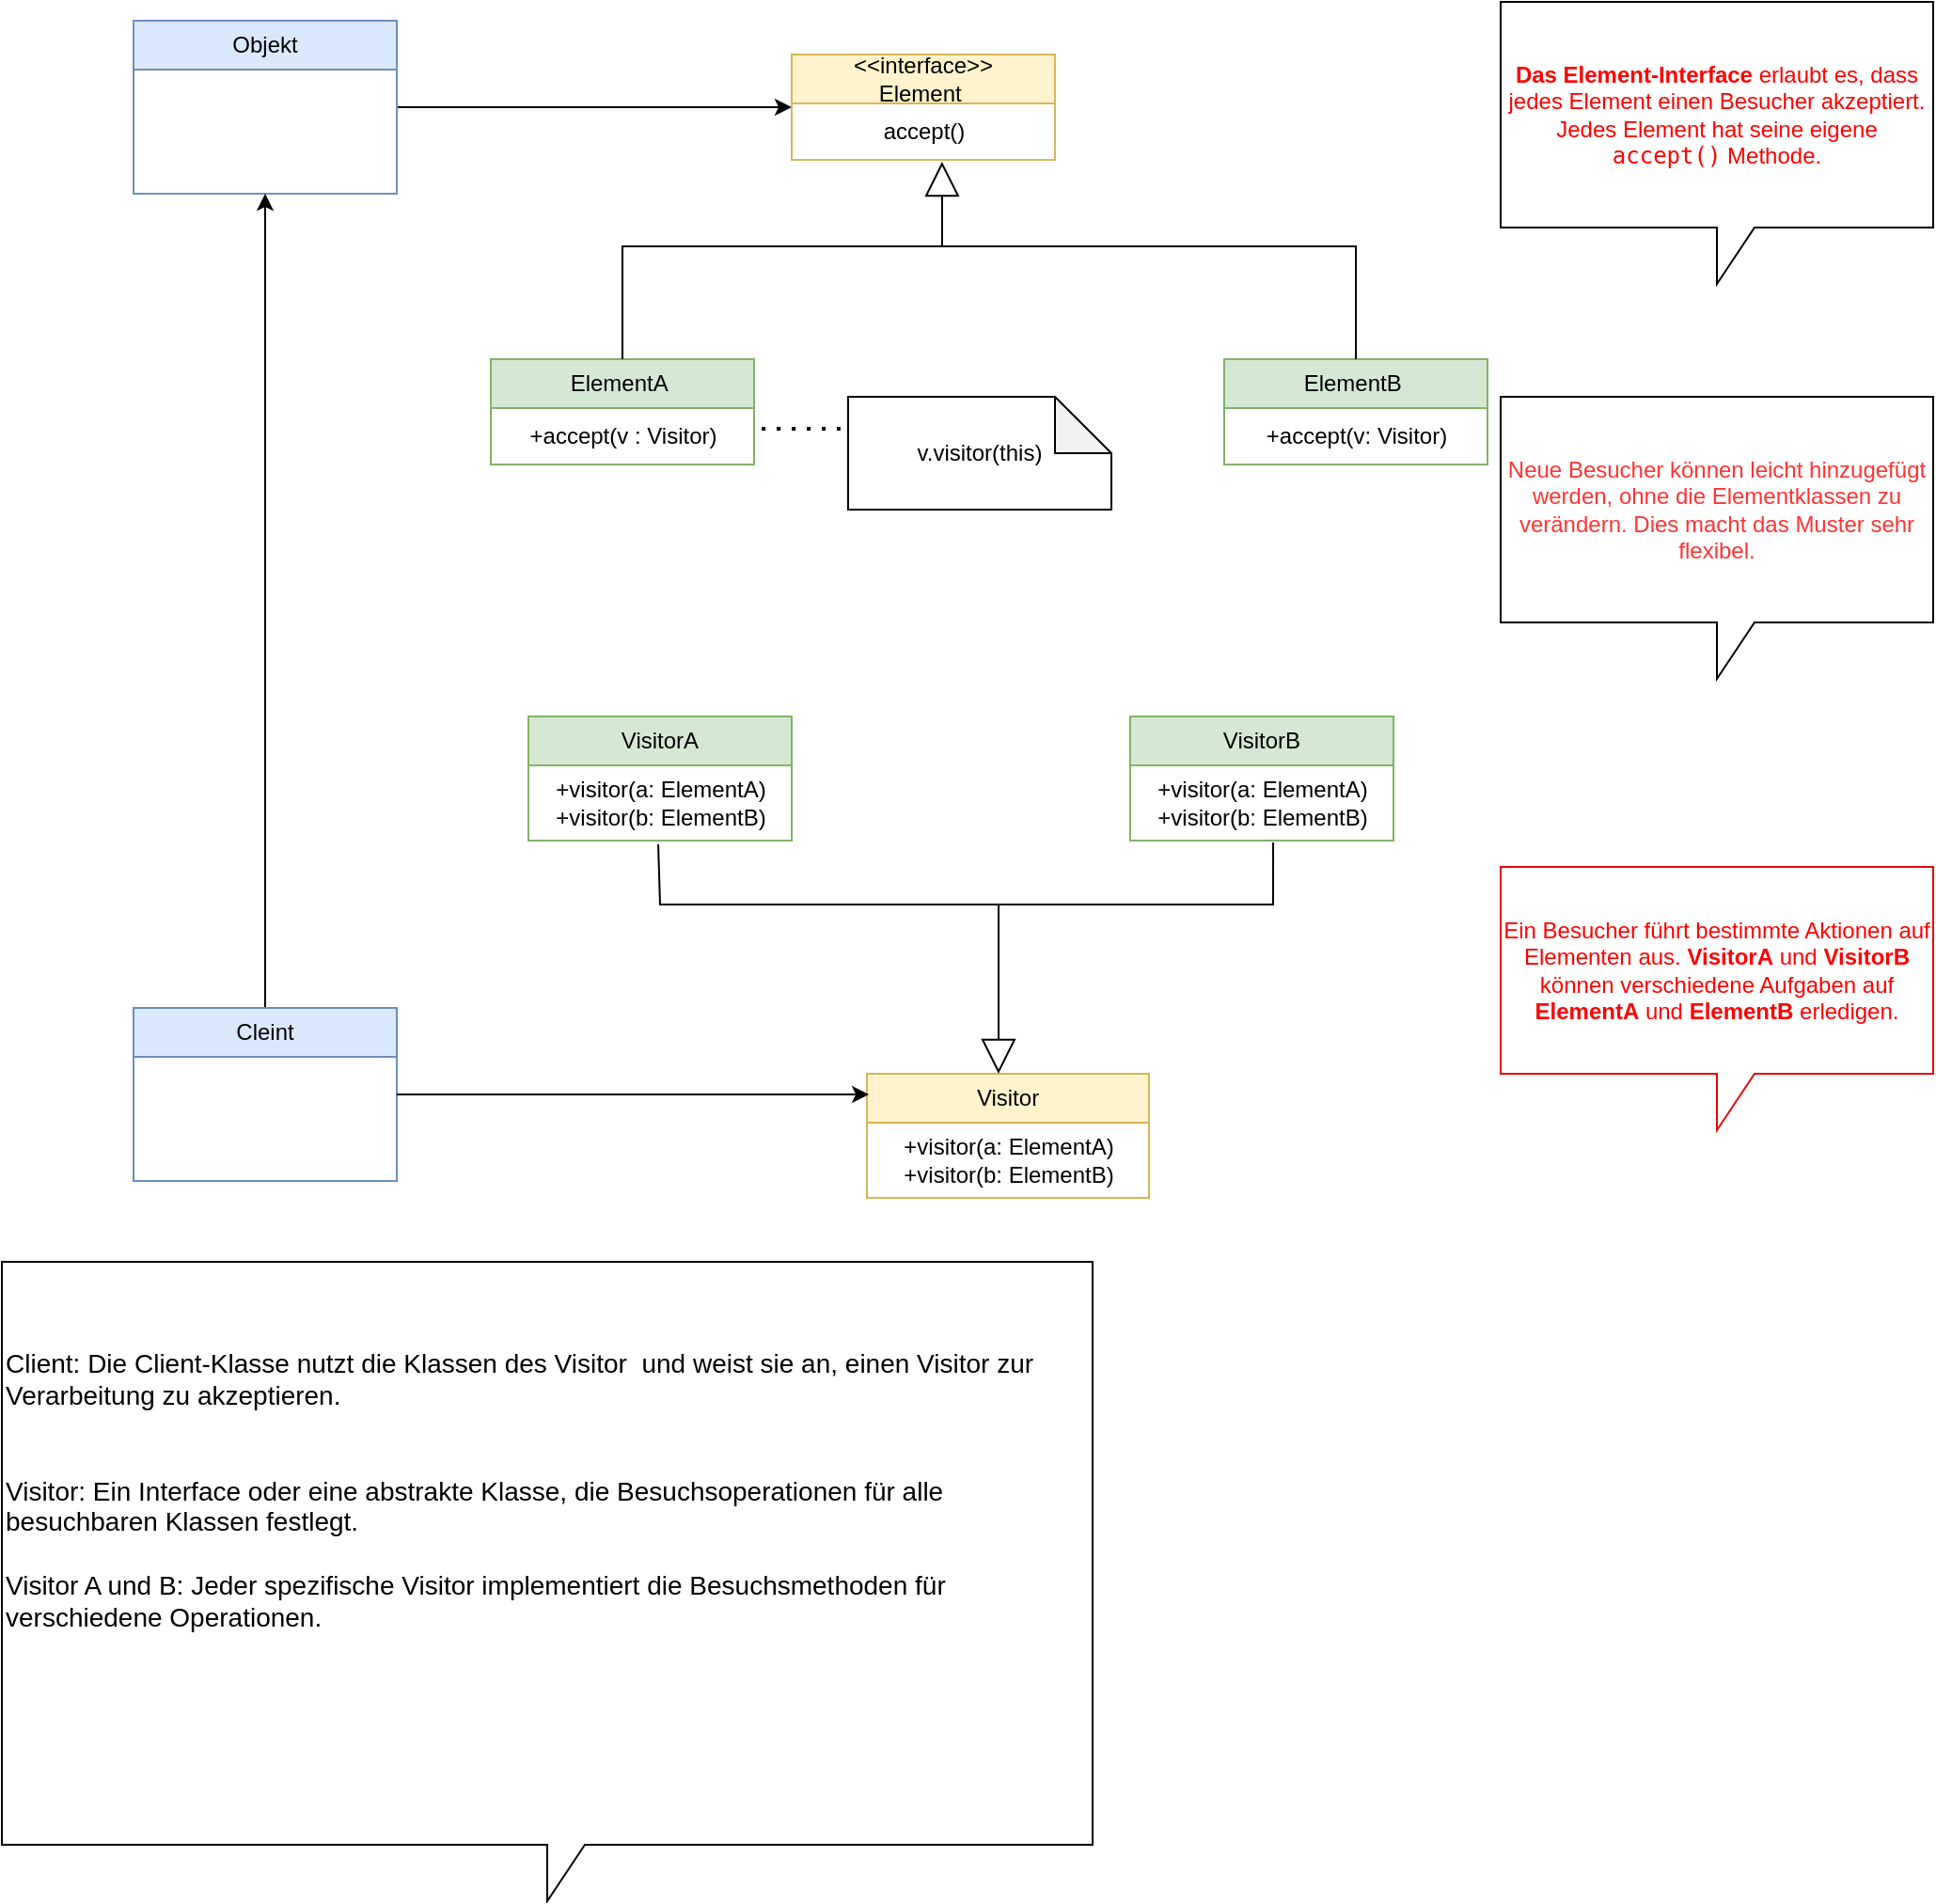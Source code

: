 <mxfile version="24.7.8">
  <diagram id="C5RBs43oDa-KdzZeNtuy" name="Page-1">
    <mxGraphModel dx="1434" dy="844" grid="1" gridSize="10" guides="1" tooltips="1" connect="1" arrows="1" fold="1" page="1" pageScale="1" pageWidth="827" pageHeight="1169" math="0" shadow="0">
      <root>
        <mxCell id="WIyWlLk6GJQsqaUBKTNV-0" />
        <mxCell id="WIyWlLk6GJQsqaUBKTNV-1" parent="WIyWlLk6GJQsqaUBKTNV-0" />
        <mxCell id="fkUUlGlds7syn6yrqy0x-56" value="" style="edgeStyle=orthogonalEdgeStyle;rounded=0;orthogonalLoop=1;jettySize=auto;html=1;" parent="WIyWlLk6GJQsqaUBKTNV-1" source="fkUUlGlds7syn6yrqy0x-57" target="fkUUlGlds7syn6yrqy0x-60" edge="1">
          <mxGeometry relative="1" as="geometry" />
        </mxCell>
        <mxCell id="fkUUlGlds7syn6yrqy0x-57" value="Objekt" style="swimlane;fontStyle=0;childLayout=stackLayout;horizontal=1;startSize=26;fillColor=#dae8fc;horizontalStack=0;resizeParent=1;resizeParentMax=0;resizeLast=0;collapsible=1;marginBottom=0;whiteSpace=wrap;html=1;strokeColor=#6c8ebf;" parent="WIyWlLk6GJQsqaUBKTNV-1" vertex="1">
          <mxGeometry x="100" y="60" width="140" height="92" as="geometry" />
        </mxCell>
        <mxCell id="fkUUlGlds7syn6yrqy0x-58" style="edgeStyle=orthogonalEdgeStyle;rounded=0;orthogonalLoop=1;jettySize=auto;html=1;exitX=0.5;exitY=0;exitDx=0;exitDy=0;entryX=0.5;entryY=1;entryDx=0;entryDy=0;" parent="WIyWlLk6GJQsqaUBKTNV-1" source="fkUUlGlds7syn6yrqy0x-59" target="fkUUlGlds7syn6yrqy0x-57" edge="1">
          <mxGeometry relative="1" as="geometry">
            <mxPoint x="170" y="168" as="targetPoint" />
          </mxGeometry>
        </mxCell>
        <mxCell id="fkUUlGlds7syn6yrqy0x-59" value="Cleint" style="swimlane;fontStyle=0;childLayout=stackLayout;horizontal=1;startSize=26;fillColor=#dae8fc;horizontalStack=0;resizeParent=1;resizeParentMax=0;resizeLast=0;collapsible=1;marginBottom=0;whiteSpace=wrap;html=1;strokeColor=#6c8ebf;" parent="WIyWlLk6GJQsqaUBKTNV-1" vertex="1">
          <mxGeometry x="100" y="585" width="140" height="92" as="geometry" />
        </mxCell>
        <mxCell id="fkUUlGlds7syn6yrqy0x-60" value="&lt;div&gt;&amp;lt;&amp;lt;interface&amp;gt;&amp;gt;&lt;/div&gt;Element&amp;nbsp;" style="swimlane;fontStyle=0;childLayout=stackLayout;horizontal=1;startSize=26;fillColor=#fff2cc;horizontalStack=0;resizeParent=1;resizeParentMax=0;resizeLast=0;collapsible=1;marginBottom=0;whiteSpace=wrap;html=1;strokeColor=#d6b656;" parent="WIyWlLk6GJQsqaUBKTNV-1" vertex="1">
          <mxGeometry x="450" y="78" width="140" height="56" as="geometry" />
        </mxCell>
        <mxCell id="fkUUlGlds7syn6yrqy0x-61" value="accept()" style="text;html=1;align=center;verticalAlign=middle;resizable=0;points=[];autosize=1;strokeColor=none;fillColor=none;" parent="fkUUlGlds7syn6yrqy0x-60" vertex="1">
          <mxGeometry y="26" width="140" height="30" as="geometry" />
        </mxCell>
        <mxCell id="fkUUlGlds7syn6yrqy0x-68" value="ElementA&amp;nbsp;" style="swimlane;fontStyle=0;childLayout=stackLayout;horizontal=1;startSize=26;fillColor=#d5e8d4;horizontalStack=0;resizeParent=1;resizeParentMax=0;resizeLast=0;collapsible=1;marginBottom=0;whiteSpace=wrap;html=1;strokeColor=#82b366;" parent="WIyWlLk6GJQsqaUBKTNV-1" vertex="1">
          <mxGeometry x="290" y="240" width="140" height="56" as="geometry" />
        </mxCell>
        <mxCell id="fkUUlGlds7syn6yrqy0x-69" value="+accept(v : Visitor)" style="text;html=1;align=center;verticalAlign=middle;resizable=0;points=[];autosize=1;strokeColor=none;fillColor=none;" parent="fkUUlGlds7syn6yrqy0x-68" vertex="1">
          <mxGeometry y="26" width="140" height="30" as="geometry" />
        </mxCell>
        <mxCell id="fkUUlGlds7syn6yrqy0x-70" value="ElementB&amp;nbsp;" style="swimlane;fontStyle=0;childLayout=stackLayout;horizontal=1;startSize=26;fillColor=#d5e8d4;horizontalStack=0;resizeParent=1;resizeParentMax=0;resizeLast=0;collapsible=1;marginBottom=0;whiteSpace=wrap;html=1;strokeColor=#82b366;" parent="WIyWlLk6GJQsqaUBKTNV-1" vertex="1">
          <mxGeometry x="680" y="240" width="140" height="56" as="geometry" />
        </mxCell>
        <mxCell id="fkUUlGlds7syn6yrqy0x-71" value="+accept(v: Visitor)" style="text;html=1;align=center;verticalAlign=middle;resizable=0;points=[];autosize=1;strokeColor=none;fillColor=none;" parent="fkUUlGlds7syn6yrqy0x-70" vertex="1">
          <mxGeometry y="26" width="140" height="30" as="geometry" />
        </mxCell>
        <mxCell id="fkUUlGlds7syn6yrqy0x-72" value="" style="endArrow=block;endSize=16;endFill=0;html=1;rounded=0;exitX=0.5;exitY=0;exitDx=0;exitDy=0;entryX=0.571;entryY=1.033;entryDx=0;entryDy=0;entryPerimeter=0;" parent="WIyWlLk6GJQsqaUBKTNV-1" source="fkUUlGlds7syn6yrqy0x-70" target="fkUUlGlds7syn6yrqy0x-61" edge="1">
          <mxGeometry width="160" relative="1" as="geometry">
            <mxPoint x="720" y="300" as="sourcePoint" />
            <mxPoint x="560" y="430" as="targetPoint" />
            <Array as="points">
              <mxPoint x="750" y="180" />
              <mxPoint x="530" y="180" />
            </Array>
          </mxGeometry>
        </mxCell>
        <mxCell id="fkUUlGlds7syn6yrqy0x-73" value="" style="endArrow=none;html=1;rounded=0;exitX=0.5;exitY=0;exitDx=0;exitDy=0;" parent="WIyWlLk6GJQsqaUBKTNV-1" source="fkUUlGlds7syn6yrqy0x-68" edge="1">
          <mxGeometry width="50" height="50" relative="1" as="geometry">
            <mxPoint x="510" y="470" as="sourcePoint" />
            <mxPoint x="530" y="180" as="targetPoint" />
            <Array as="points">
              <mxPoint x="360" y="180" />
            </Array>
          </mxGeometry>
        </mxCell>
        <mxCell id="fkUUlGlds7syn6yrqy0x-74" value="Visitor" style="swimlane;fontStyle=0;childLayout=stackLayout;horizontal=1;startSize=26;fillColor=#fff2cc;horizontalStack=0;resizeParent=1;resizeParentMax=0;resizeLast=0;collapsible=1;marginBottom=0;whiteSpace=wrap;html=1;strokeColor=#d6b656;" parent="WIyWlLk6GJQsqaUBKTNV-1" vertex="1">
          <mxGeometry x="490" y="620" width="150" height="66" as="geometry" />
        </mxCell>
        <mxCell id="fkUUlGlds7syn6yrqy0x-75" value="+visitor(a: ElementA)&lt;div&gt;+visitor(b: ElementB)&lt;/div&gt;" style="text;html=1;align=center;verticalAlign=middle;resizable=0;points=[];autosize=1;strokeColor=none;fillColor=none;" parent="fkUUlGlds7syn6yrqy0x-74" vertex="1">
          <mxGeometry y="26" width="150" height="40" as="geometry" />
        </mxCell>
        <mxCell id="fkUUlGlds7syn6yrqy0x-76" value="VisitorA" style="swimlane;fontStyle=0;childLayout=stackLayout;horizontal=1;startSize=26;fillColor=#d5e8d4;horizontalStack=0;resizeParent=1;resizeParentMax=0;resizeLast=0;collapsible=1;marginBottom=0;whiteSpace=wrap;html=1;strokeColor=#82b366;" parent="WIyWlLk6GJQsqaUBKTNV-1" vertex="1">
          <mxGeometry x="310" y="430" width="140" height="66" as="geometry" />
        </mxCell>
        <mxCell id="fkUUlGlds7syn6yrqy0x-77" value="+visitor(a: ElementA)&lt;div&gt;+visitor(b: ElementB)&lt;/div&gt;" style="text;html=1;align=center;verticalAlign=middle;resizable=0;points=[];autosize=1;strokeColor=none;fillColor=none;" parent="fkUUlGlds7syn6yrqy0x-76" vertex="1">
          <mxGeometry y="26" width="140" height="40" as="geometry" />
        </mxCell>
        <mxCell id="fkUUlGlds7syn6yrqy0x-78" value="VisitorB" style="swimlane;fontStyle=0;childLayout=stackLayout;horizontal=1;startSize=26;fillColor=#d5e8d4;horizontalStack=0;resizeParent=1;resizeParentMax=0;resizeLast=0;collapsible=1;marginBottom=0;whiteSpace=wrap;html=1;strokeColor=#82b366;" parent="WIyWlLk6GJQsqaUBKTNV-1" vertex="1">
          <mxGeometry x="630" y="430" width="140" height="66" as="geometry" />
        </mxCell>
        <mxCell id="fkUUlGlds7syn6yrqy0x-79" value="+visitor(a: ElementA)&lt;div&gt;+visitor(b: ElementB)&lt;/div&gt;" style="text;html=1;align=center;verticalAlign=middle;resizable=0;points=[];autosize=1;strokeColor=none;fillColor=none;" parent="fkUUlGlds7syn6yrqy0x-78" vertex="1">
          <mxGeometry y="26" width="140" height="40" as="geometry" />
        </mxCell>
        <mxCell id="fkUUlGlds7syn6yrqy0x-80" value="" style="endArrow=block;endSize=16;endFill=0;html=1;rounded=0;exitX=0.543;exitY=1.025;exitDx=0;exitDy=0;exitPerimeter=0;" parent="WIyWlLk6GJQsqaUBKTNV-1" source="fkUUlGlds7syn6yrqy0x-79" edge="1">
          <mxGeometry width="160" relative="1" as="geometry">
            <mxPoint x="710.98" y="498.68" as="sourcePoint" />
            <mxPoint x="560" y="620" as="targetPoint" />
            <Array as="points">
              <mxPoint x="706" y="530" />
              <mxPoint x="560" y="530" />
            </Array>
          </mxGeometry>
        </mxCell>
        <mxCell id="fkUUlGlds7syn6yrqy0x-81" value="" style="endArrow=none;html=1;rounded=0;exitX=0.493;exitY=1.05;exitDx=0;exitDy=0;exitPerimeter=0;" parent="WIyWlLk6GJQsqaUBKTNV-1" source="fkUUlGlds7syn6yrqy0x-77" edge="1">
          <mxGeometry width="50" height="50" relative="1" as="geometry">
            <mxPoint x="510" y="660" as="sourcePoint" />
            <mxPoint x="560" y="530" as="targetPoint" />
            <Array as="points">
              <mxPoint x="380" y="530" />
            </Array>
          </mxGeometry>
        </mxCell>
        <mxCell id="fkUUlGlds7syn6yrqy0x-83" value="v.visitor(this)" style="shape=note;whiteSpace=wrap;html=1;backgroundOutline=1;darkOpacity=0.05;" parent="WIyWlLk6GJQsqaUBKTNV-1" vertex="1">
          <mxGeometry x="480" y="260" width="140" height="60" as="geometry" />
        </mxCell>
        <mxCell id="fkUUlGlds7syn6yrqy0x-85" value="" style="endArrow=none;dashed=1;html=1;dashPattern=1 3;strokeWidth=2;rounded=0;entryX=-0.029;entryY=0.283;entryDx=0;entryDy=0;entryPerimeter=0;exitX=1.029;exitY=0.367;exitDx=0;exitDy=0;exitPerimeter=0;" parent="WIyWlLk6GJQsqaUBKTNV-1" source="fkUUlGlds7syn6yrqy0x-69" target="fkUUlGlds7syn6yrqy0x-83" edge="1">
          <mxGeometry width="50" height="50" relative="1" as="geometry">
            <mxPoint x="370" y="380" as="sourcePoint" />
            <mxPoint x="420" y="330" as="targetPoint" />
          </mxGeometry>
        </mxCell>
        <mxCell id="fkUUlGlds7syn6yrqy0x-88" value="&lt;font style=&quot;font-size: 14px;&quot;&gt;Client: Die Client-Klasse nutzt die Klassen des Visitor&amp;nbsp;&lt;/font&gt;&lt;span style=&quot;background-color: initial; font-size: 14px;&quot;&gt;&amp;nbsp;und weist sie an, einen Visitor zur Verarbeitung zu akzeptieren.&lt;/span&gt;&lt;div&gt;&lt;div&gt;&lt;div&gt;&lt;font style=&quot;font-size: 14px;&quot;&gt;&lt;br&gt;&lt;/font&gt;&lt;/div&gt;&lt;div&gt;&lt;font style=&quot;font-size: 14px;&quot;&gt;&lt;br&gt;Visitor: Ein Interface oder eine abstrakte Klasse, die Besuchsoperationen für alle besuchbaren Klassen festlegt.&lt;/font&gt;&lt;/div&gt;&lt;div&gt;&lt;span style=&quot;font-size: 14px; background-color: initial;&quot;&gt;&lt;br&gt;&lt;/span&gt;&lt;/div&gt;&lt;div&gt;&lt;span style=&quot;font-size: 14px; background-color: initial;&quot;&gt;Visitor A und B: Jeder spezifische Visitor implementiert die Besuchsmethoden für verschiedene Operationen.&lt;/span&gt;&lt;br&gt;&lt;/div&gt;&lt;div&gt;&lt;font style=&quot;font-size: 14px;&quot;&gt;&lt;br&gt;&lt;/font&gt;&lt;/div&gt;&lt;div&gt;&lt;font style=&quot;font-size: 14px;&quot;&gt;&lt;br&gt;&lt;/font&gt;&lt;/div&gt;&lt;div&gt;&lt;font style=&quot;font-size: 14px;&quot;&gt;&lt;br&gt;&lt;br&gt;&lt;/font&gt;&lt;/div&gt;&lt;/div&gt;&lt;/div&gt;" style="shape=callout;whiteSpace=wrap;html=1;perimeter=calloutPerimeter;align=left;" parent="WIyWlLk6GJQsqaUBKTNV-1" vertex="1">
          <mxGeometry x="30" y="720" width="580" height="340" as="geometry" />
        </mxCell>
        <mxCell id="fkUUlGlds7syn6yrqy0x-89" style="edgeStyle=orthogonalEdgeStyle;rounded=0;orthogonalLoop=1;jettySize=auto;html=1;exitX=1;exitY=0.5;exitDx=0;exitDy=0;entryX=0.007;entryY=0.167;entryDx=0;entryDy=0;entryPerimeter=0;" parent="WIyWlLk6GJQsqaUBKTNV-1" source="fkUUlGlds7syn6yrqy0x-59" target="fkUUlGlds7syn6yrqy0x-74" edge="1">
          <mxGeometry relative="1" as="geometry" />
        </mxCell>
        <mxCell id="vNKnyPaM5jl3st1Xqc5s-0" value="&lt;font color=&quot;#ff0000&quot;&gt;&lt;strong&gt;Das Element-Interface&lt;/strong&gt; erlaubt es, dass jedes Element einen Besucher akzeptiert. Jedes Element hat seine eigene &lt;code&gt;accept()&lt;/code&gt; Methode.&lt;/font&gt;" style="shape=callout;whiteSpace=wrap;html=1;perimeter=calloutPerimeter;" parent="WIyWlLk6GJQsqaUBKTNV-1" vertex="1">
          <mxGeometry x="827" y="50" width="230" height="150" as="geometry" />
        </mxCell>
        <mxCell id="vNKnyPaM5jl3st1Xqc5s-1" value="&lt;font color=&quot;#ff0000&quot;&gt;Ein Besucher führt bestimmte Aktionen auf Elementen aus. &lt;strong style=&quot;&quot;&gt;VisitorA&lt;/strong&gt; und &lt;strong style=&quot;&quot;&gt;VisitorB&lt;/strong&gt; können verschiedene Aufgaben auf &lt;strong style=&quot;&quot;&gt;ElementA&lt;/strong&gt; und &lt;strong style=&quot;&quot;&gt;ElementB&lt;/strong&gt; erledigen.&lt;/font&gt;" style="shape=callout;whiteSpace=wrap;html=1;perimeter=calloutPerimeter;strokeColor=#e40707;" parent="WIyWlLk6GJQsqaUBKTNV-1" vertex="1">
          <mxGeometry x="827" y="510" width="230" height="140" as="geometry" />
        </mxCell>
        <mxCell id="vNKnyPaM5jl3st1Xqc5s-2" value="&lt;font color=&quot;#ff3333&quot;&gt;Neue Besucher können leicht hinzugefügt werden, ohne die Elementklassen zu verändern. Dies macht das Muster sehr flexibel.&lt;/font&gt;" style="shape=callout;whiteSpace=wrap;html=1;perimeter=calloutPerimeter;" parent="WIyWlLk6GJQsqaUBKTNV-1" vertex="1">
          <mxGeometry x="827" y="260" width="230" height="150" as="geometry" />
        </mxCell>
      </root>
    </mxGraphModel>
  </diagram>
</mxfile>
